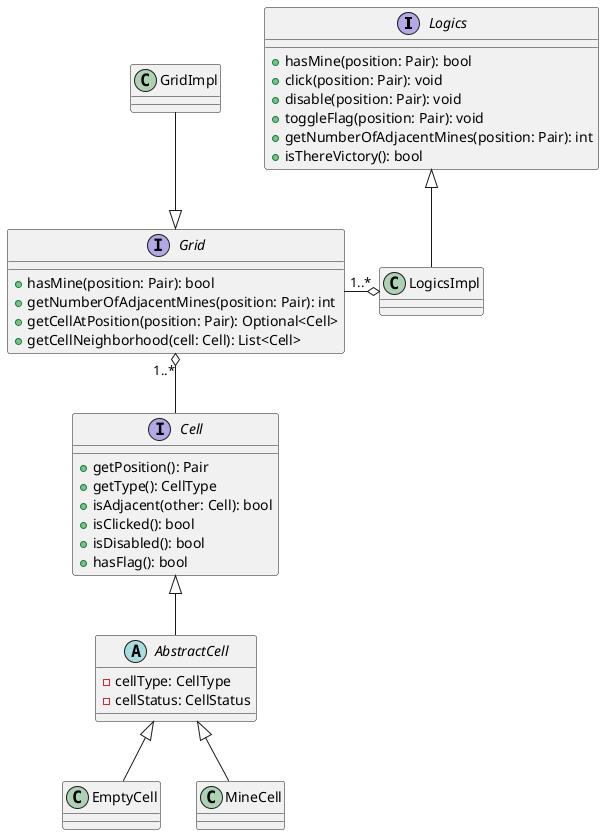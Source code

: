@startuml e2

interface Logics {
    + hasMine(position: Pair): bool
    + click(position: Pair): void
    + disable(position: Pair): void
    + toggleFlag(position: Pair): void
    + getNumberOfAdjacentMines(position: Pair): int
    + isThereVictory(): bool
}

interface Grid {
    + hasMine(position: Pair): bool
    + getNumberOfAdjacentMines(position: Pair): int
    + getCellAtPosition(position: Pair): Optional<Cell>
    + getCellNeighborhood(cell: Cell): List<Cell>
}

interface Cell {
    + getPosition(): Pair
    + getType(): CellType
    + isAdjacent(other: Cell): bool
    + isClicked(): bool
    + isDisabled(): bool
    + hasFlag(): bool
}

abstract class AbstractCell {
    - cellType: CellType
    - cellStatus: CellStatus
}

AbstractCell -up-|> Cell
EmptyCell -up-|> AbstractCell
MineCell -up-|> AbstractCell

GridImpl -down-|> Grid

LogicsImpl -up-|> Logics

LogicsImpl "1..*" o-left- Grid
Grid "1..*" o-down- Cell

@enduml